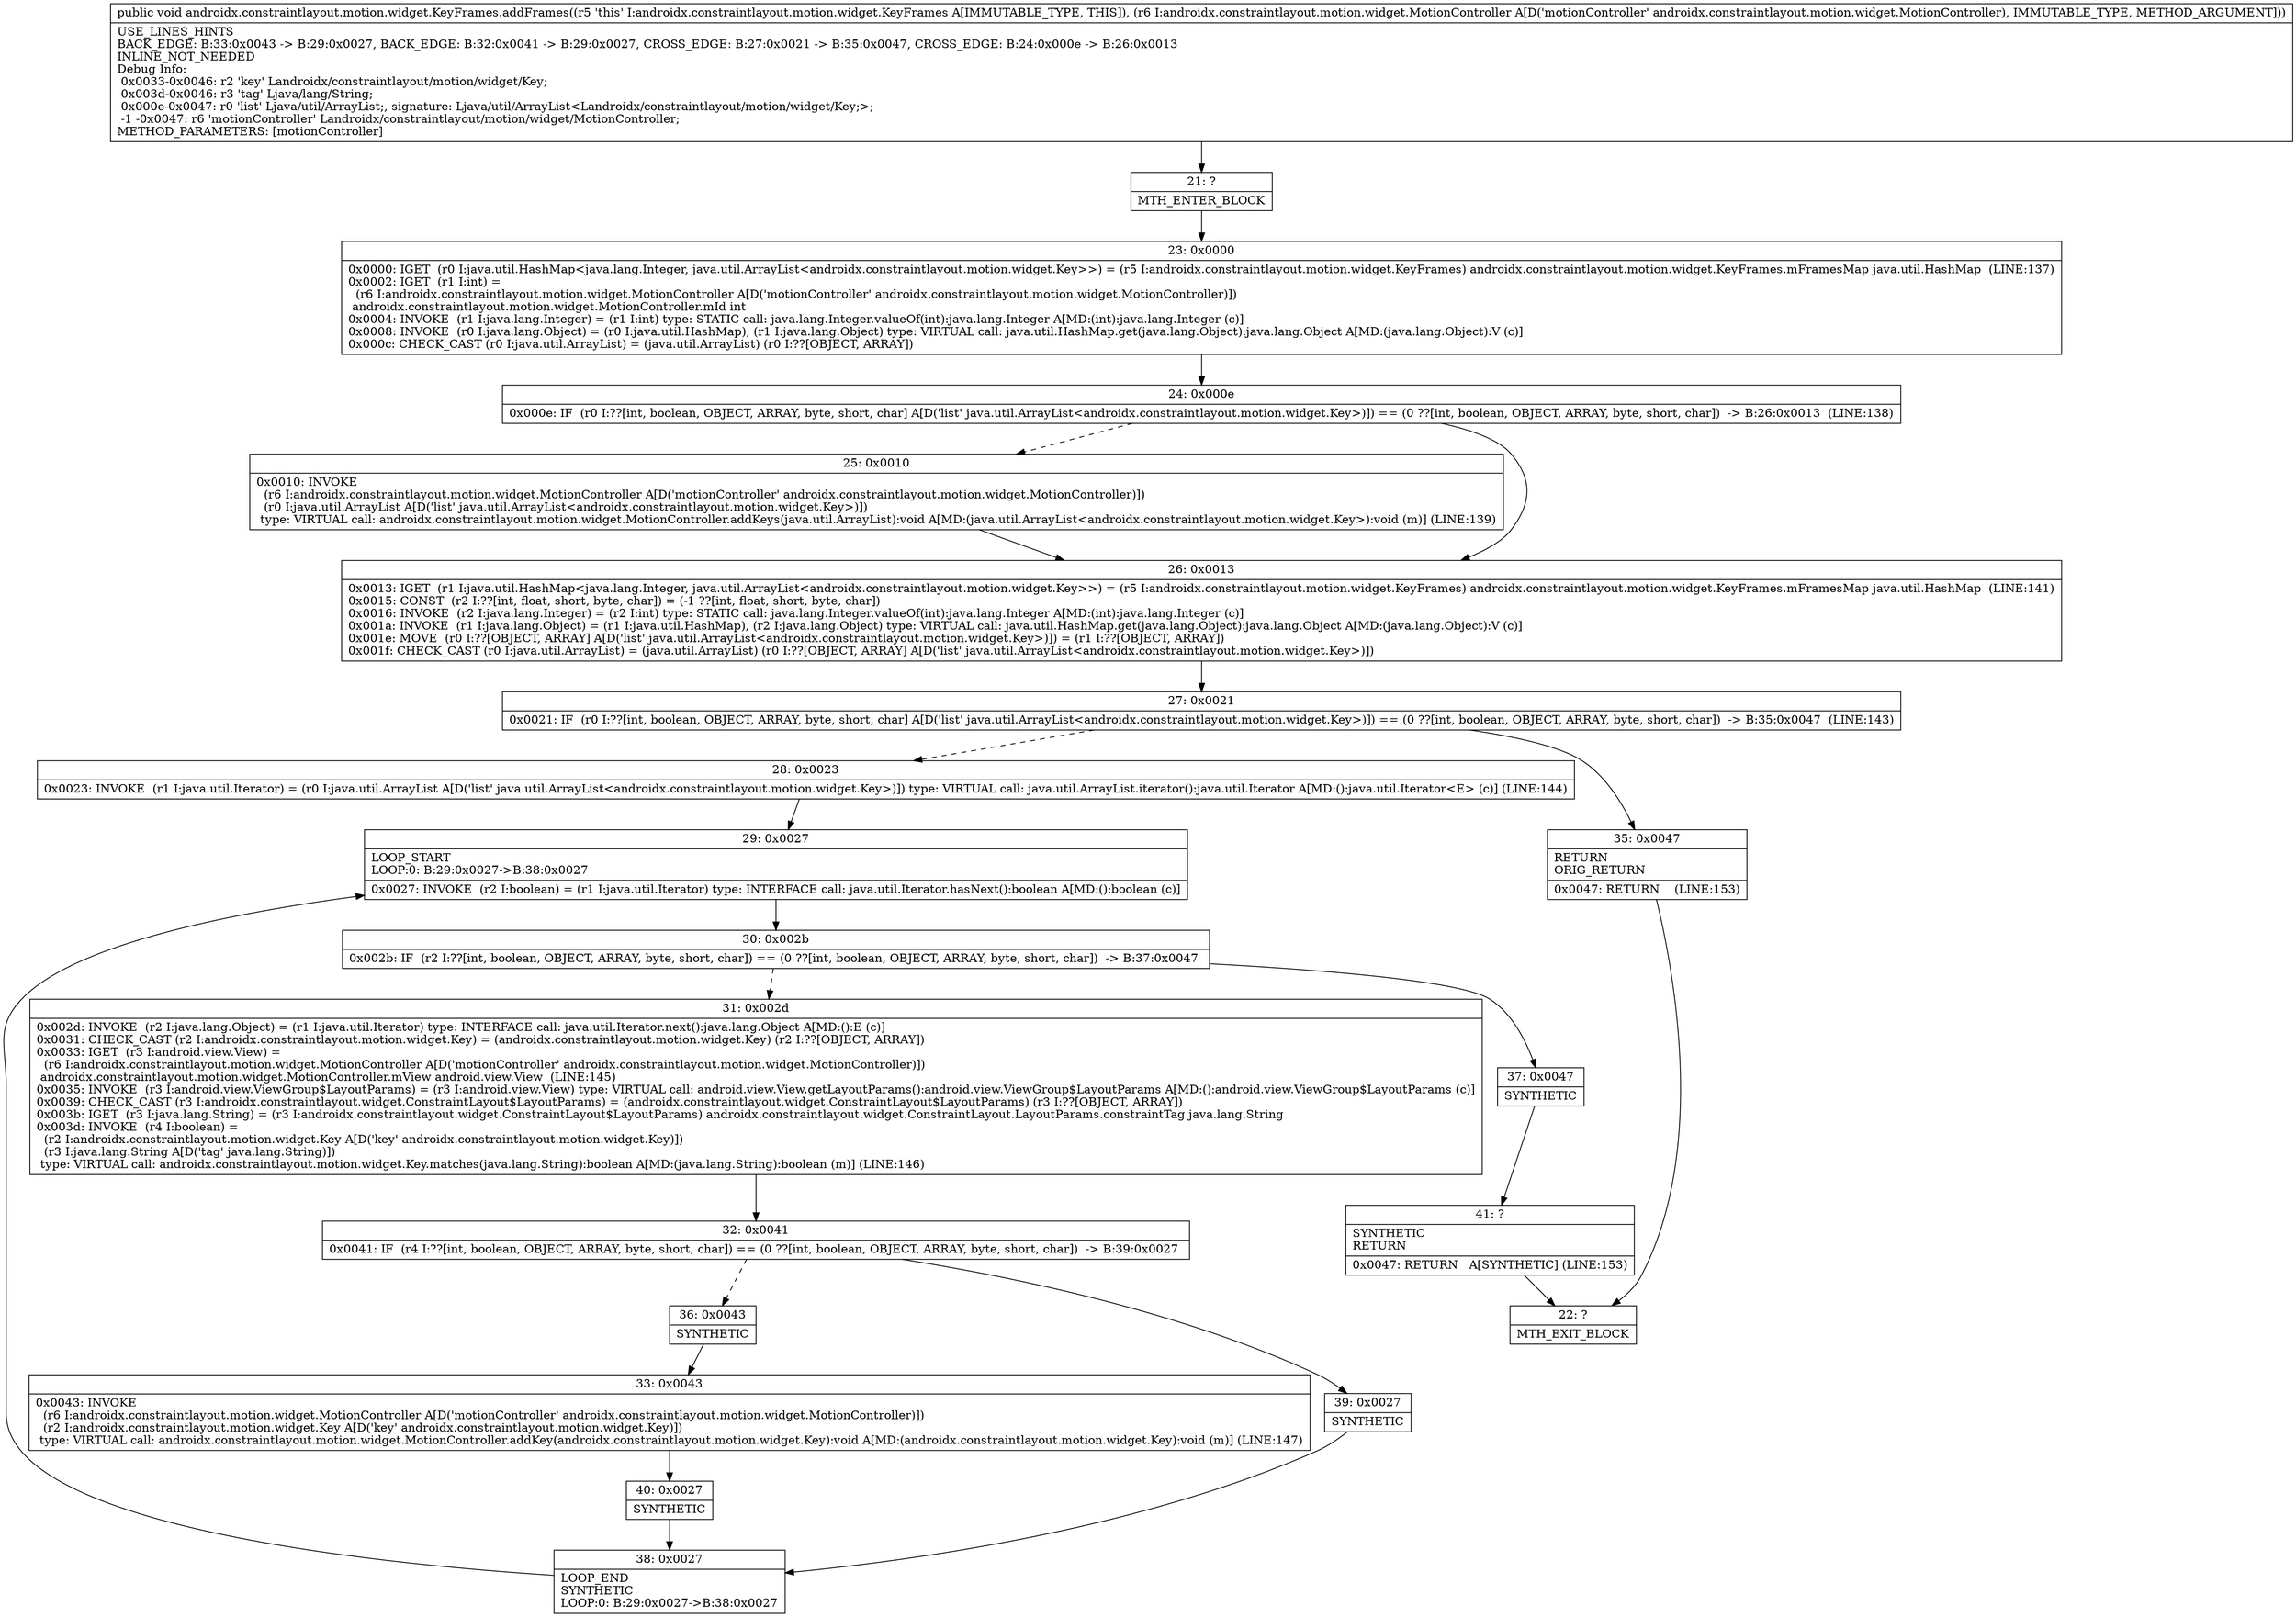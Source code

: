 digraph "CFG forandroidx.constraintlayout.motion.widget.KeyFrames.addFrames(Landroidx\/constraintlayout\/motion\/widget\/MotionController;)V" {
Node_21 [shape=record,label="{21\:\ ?|MTH_ENTER_BLOCK\l}"];
Node_23 [shape=record,label="{23\:\ 0x0000|0x0000: IGET  (r0 I:java.util.HashMap\<java.lang.Integer, java.util.ArrayList\<androidx.constraintlayout.motion.widget.Key\>\>) = (r5 I:androidx.constraintlayout.motion.widget.KeyFrames) androidx.constraintlayout.motion.widget.KeyFrames.mFramesMap java.util.HashMap  (LINE:137)\l0x0002: IGET  (r1 I:int) = \l  (r6 I:androidx.constraintlayout.motion.widget.MotionController A[D('motionController' androidx.constraintlayout.motion.widget.MotionController)])\l androidx.constraintlayout.motion.widget.MotionController.mId int \l0x0004: INVOKE  (r1 I:java.lang.Integer) = (r1 I:int) type: STATIC call: java.lang.Integer.valueOf(int):java.lang.Integer A[MD:(int):java.lang.Integer (c)]\l0x0008: INVOKE  (r0 I:java.lang.Object) = (r0 I:java.util.HashMap), (r1 I:java.lang.Object) type: VIRTUAL call: java.util.HashMap.get(java.lang.Object):java.lang.Object A[MD:(java.lang.Object):V (c)]\l0x000c: CHECK_CAST (r0 I:java.util.ArrayList) = (java.util.ArrayList) (r0 I:??[OBJECT, ARRAY]) \l}"];
Node_24 [shape=record,label="{24\:\ 0x000e|0x000e: IF  (r0 I:??[int, boolean, OBJECT, ARRAY, byte, short, char] A[D('list' java.util.ArrayList\<androidx.constraintlayout.motion.widget.Key\>)]) == (0 ??[int, boolean, OBJECT, ARRAY, byte, short, char])  \-\> B:26:0x0013  (LINE:138)\l}"];
Node_25 [shape=record,label="{25\:\ 0x0010|0x0010: INVOKE  \l  (r6 I:androidx.constraintlayout.motion.widget.MotionController A[D('motionController' androidx.constraintlayout.motion.widget.MotionController)])\l  (r0 I:java.util.ArrayList A[D('list' java.util.ArrayList\<androidx.constraintlayout.motion.widget.Key\>)])\l type: VIRTUAL call: androidx.constraintlayout.motion.widget.MotionController.addKeys(java.util.ArrayList):void A[MD:(java.util.ArrayList\<androidx.constraintlayout.motion.widget.Key\>):void (m)] (LINE:139)\l}"];
Node_26 [shape=record,label="{26\:\ 0x0013|0x0013: IGET  (r1 I:java.util.HashMap\<java.lang.Integer, java.util.ArrayList\<androidx.constraintlayout.motion.widget.Key\>\>) = (r5 I:androidx.constraintlayout.motion.widget.KeyFrames) androidx.constraintlayout.motion.widget.KeyFrames.mFramesMap java.util.HashMap  (LINE:141)\l0x0015: CONST  (r2 I:??[int, float, short, byte, char]) = (\-1 ??[int, float, short, byte, char]) \l0x0016: INVOKE  (r2 I:java.lang.Integer) = (r2 I:int) type: STATIC call: java.lang.Integer.valueOf(int):java.lang.Integer A[MD:(int):java.lang.Integer (c)]\l0x001a: INVOKE  (r1 I:java.lang.Object) = (r1 I:java.util.HashMap), (r2 I:java.lang.Object) type: VIRTUAL call: java.util.HashMap.get(java.lang.Object):java.lang.Object A[MD:(java.lang.Object):V (c)]\l0x001e: MOVE  (r0 I:??[OBJECT, ARRAY] A[D('list' java.util.ArrayList\<androidx.constraintlayout.motion.widget.Key\>)]) = (r1 I:??[OBJECT, ARRAY]) \l0x001f: CHECK_CAST (r0 I:java.util.ArrayList) = (java.util.ArrayList) (r0 I:??[OBJECT, ARRAY] A[D('list' java.util.ArrayList\<androidx.constraintlayout.motion.widget.Key\>)]) \l}"];
Node_27 [shape=record,label="{27\:\ 0x0021|0x0021: IF  (r0 I:??[int, boolean, OBJECT, ARRAY, byte, short, char] A[D('list' java.util.ArrayList\<androidx.constraintlayout.motion.widget.Key\>)]) == (0 ??[int, boolean, OBJECT, ARRAY, byte, short, char])  \-\> B:35:0x0047  (LINE:143)\l}"];
Node_28 [shape=record,label="{28\:\ 0x0023|0x0023: INVOKE  (r1 I:java.util.Iterator) = (r0 I:java.util.ArrayList A[D('list' java.util.ArrayList\<androidx.constraintlayout.motion.widget.Key\>)]) type: VIRTUAL call: java.util.ArrayList.iterator():java.util.Iterator A[MD:():java.util.Iterator\<E\> (c)] (LINE:144)\l}"];
Node_29 [shape=record,label="{29\:\ 0x0027|LOOP_START\lLOOP:0: B:29:0x0027\-\>B:38:0x0027\l|0x0027: INVOKE  (r2 I:boolean) = (r1 I:java.util.Iterator) type: INTERFACE call: java.util.Iterator.hasNext():boolean A[MD:():boolean (c)]\l}"];
Node_30 [shape=record,label="{30\:\ 0x002b|0x002b: IF  (r2 I:??[int, boolean, OBJECT, ARRAY, byte, short, char]) == (0 ??[int, boolean, OBJECT, ARRAY, byte, short, char])  \-\> B:37:0x0047 \l}"];
Node_31 [shape=record,label="{31\:\ 0x002d|0x002d: INVOKE  (r2 I:java.lang.Object) = (r1 I:java.util.Iterator) type: INTERFACE call: java.util.Iterator.next():java.lang.Object A[MD:():E (c)]\l0x0031: CHECK_CAST (r2 I:androidx.constraintlayout.motion.widget.Key) = (androidx.constraintlayout.motion.widget.Key) (r2 I:??[OBJECT, ARRAY]) \l0x0033: IGET  (r3 I:android.view.View) = \l  (r6 I:androidx.constraintlayout.motion.widget.MotionController A[D('motionController' androidx.constraintlayout.motion.widget.MotionController)])\l androidx.constraintlayout.motion.widget.MotionController.mView android.view.View  (LINE:145)\l0x0035: INVOKE  (r3 I:android.view.ViewGroup$LayoutParams) = (r3 I:android.view.View) type: VIRTUAL call: android.view.View.getLayoutParams():android.view.ViewGroup$LayoutParams A[MD:():android.view.ViewGroup$LayoutParams (c)]\l0x0039: CHECK_CAST (r3 I:androidx.constraintlayout.widget.ConstraintLayout$LayoutParams) = (androidx.constraintlayout.widget.ConstraintLayout$LayoutParams) (r3 I:??[OBJECT, ARRAY]) \l0x003b: IGET  (r3 I:java.lang.String) = (r3 I:androidx.constraintlayout.widget.ConstraintLayout$LayoutParams) androidx.constraintlayout.widget.ConstraintLayout.LayoutParams.constraintTag java.lang.String \l0x003d: INVOKE  (r4 I:boolean) = \l  (r2 I:androidx.constraintlayout.motion.widget.Key A[D('key' androidx.constraintlayout.motion.widget.Key)])\l  (r3 I:java.lang.String A[D('tag' java.lang.String)])\l type: VIRTUAL call: androidx.constraintlayout.motion.widget.Key.matches(java.lang.String):boolean A[MD:(java.lang.String):boolean (m)] (LINE:146)\l}"];
Node_32 [shape=record,label="{32\:\ 0x0041|0x0041: IF  (r4 I:??[int, boolean, OBJECT, ARRAY, byte, short, char]) == (0 ??[int, boolean, OBJECT, ARRAY, byte, short, char])  \-\> B:39:0x0027 \l}"];
Node_36 [shape=record,label="{36\:\ 0x0043|SYNTHETIC\l}"];
Node_33 [shape=record,label="{33\:\ 0x0043|0x0043: INVOKE  \l  (r6 I:androidx.constraintlayout.motion.widget.MotionController A[D('motionController' androidx.constraintlayout.motion.widget.MotionController)])\l  (r2 I:androidx.constraintlayout.motion.widget.Key A[D('key' androidx.constraintlayout.motion.widget.Key)])\l type: VIRTUAL call: androidx.constraintlayout.motion.widget.MotionController.addKey(androidx.constraintlayout.motion.widget.Key):void A[MD:(androidx.constraintlayout.motion.widget.Key):void (m)] (LINE:147)\l}"];
Node_40 [shape=record,label="{40\:\ 0x0027|SYNTHETIC\l}"];
Node_38 [shape=record,label="{38\:\ 0x0027|LOOP_END\lSYNTHETIC\lLOOP:0: B:29:0x0027\-\>B:38:0x0027\l}"];
Node_39 [shape=record,label="{39\:\ 0x0027|SYNTHETIC\l}"];
Node_37 [shape=record,label="{37\:\ 0x0047|SYNTHETIC\l}"];
Node_41 [shape=record,label="{41\:\ ?|SYNTHETIC\lRETURN\l|0x0047: RETURN   A[SYNTHETIC] (LINE:153)\l}"];
Node_22 [shape=record,label="{22\:\ ?|MTH_EXIT_BLOCK\l}"];
Node_35 [shape=record,label="{35\:\ 0x0047|RETURN\lORIG_RETURN\l|0x0047: RETURN    (LINE:153)\l}"];
MethodNode[shape=record,label="{public void androidx.constraintlayout.motion.widget.KeyFrames.addFrames((r5 'this' I:androidx.constraintlayout.motion.widget.KeyFrames A[IMMUTABLE_TYPE, THIS]), (r6 I:androidx.constraintlayout.motion.widget.MotionController A[D('motionController' androidx.constraintlayout.motion.widget.MotionController), IMMUTABLE_TYPE, METHOD_ARGUMENT]))  | USE_LINES_HINTS\lBACK_EDGE: B:33:0x0043 \-\> B:29:0x0027, BACK_EDGE: B:32:0x0041 \-\> B:29:0x0027, CROSS_EDGE: B:27:0x0021 \-\> B:35:0x0047, CROSS_EDGE: B:24:0x000e \-\> B:26:0x0013\lINLINE_NOT_NEEDED\lDebug Info:\l  0x0033\-0x0046: r2 'key' Landroidx\/constraintlayout\/motion\/widget\/Key;\l  0x003d\-0x0046: r3 'tag' Ljava\/lang\/String;\l  0x000e\-0x0047: r0 'list' Ljava\/util\/ArrayList;, signature: Ljava\/util\/ArrayList\<Landroidx\/constraintlayout\/motion\/widget\/Key;\>;\l  \-1 \-0x0047: r6 'motionController' Landroidx\/constraintlayout\/motion\/widget\/MotionController;\lMETHOD_PARAMETERS: [motionController]\l}"];
MethodNode -> Node_21;Node_21 -> Node_23;
Node_23 -> Node_24;
Node_24 -> Node_25[style=dashed];
Node_24 -> Node_26;
Node_25 -> Node_26;
Node_26 -> Node_27;
Node_27 -> Node_28[style=dashed];
Node_27 -> Node_35;
Node_28 -> Node_29;
Node_29 -> Node_30;
Node_30 -> Node_31[style=dashed];
Node_30 -> Node_37;
Node_31 -> Node_32;
Node_32 -> Node_36[style=dashed];
Node_32 -> Node_39;
Node_36 -> Node_33;
Node_33 -> Node_40;
Node_40 -> Node_38;
Node_38 -> Node_29;
Node_39 -> Node_38;
Node_37 -> Node_41;
Node_41 -> Node_22;
Node_35 -> Node_22;
}

